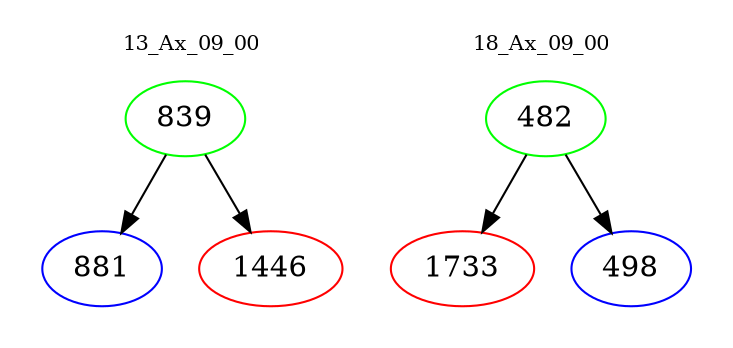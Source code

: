 digraph{
subgraph cluster_0 {
color = white
label = "13_Ax_09_00";
fontsize=10;
T0_839 [label="839", color="green"]
T0_839 -> T0_881 [color="black"]
T0_881 [label="881", color="blue"]
T0_839 -> T0_1446 [color="black"]
T0_1446 [label="1446", color="red"]
}
subgraph cluster_1 {
color = white
label = "18_Ax_09_00";
fontsize=10;
T1_482 [label="482", color="green"]
T1_482 -> T1_1733 [color="black"]
T1_1733 [label="1733", color="red"]
T1_482 -> T1_498 [color="black"]
T1_498 [label="498", color="blue"]
}
}
